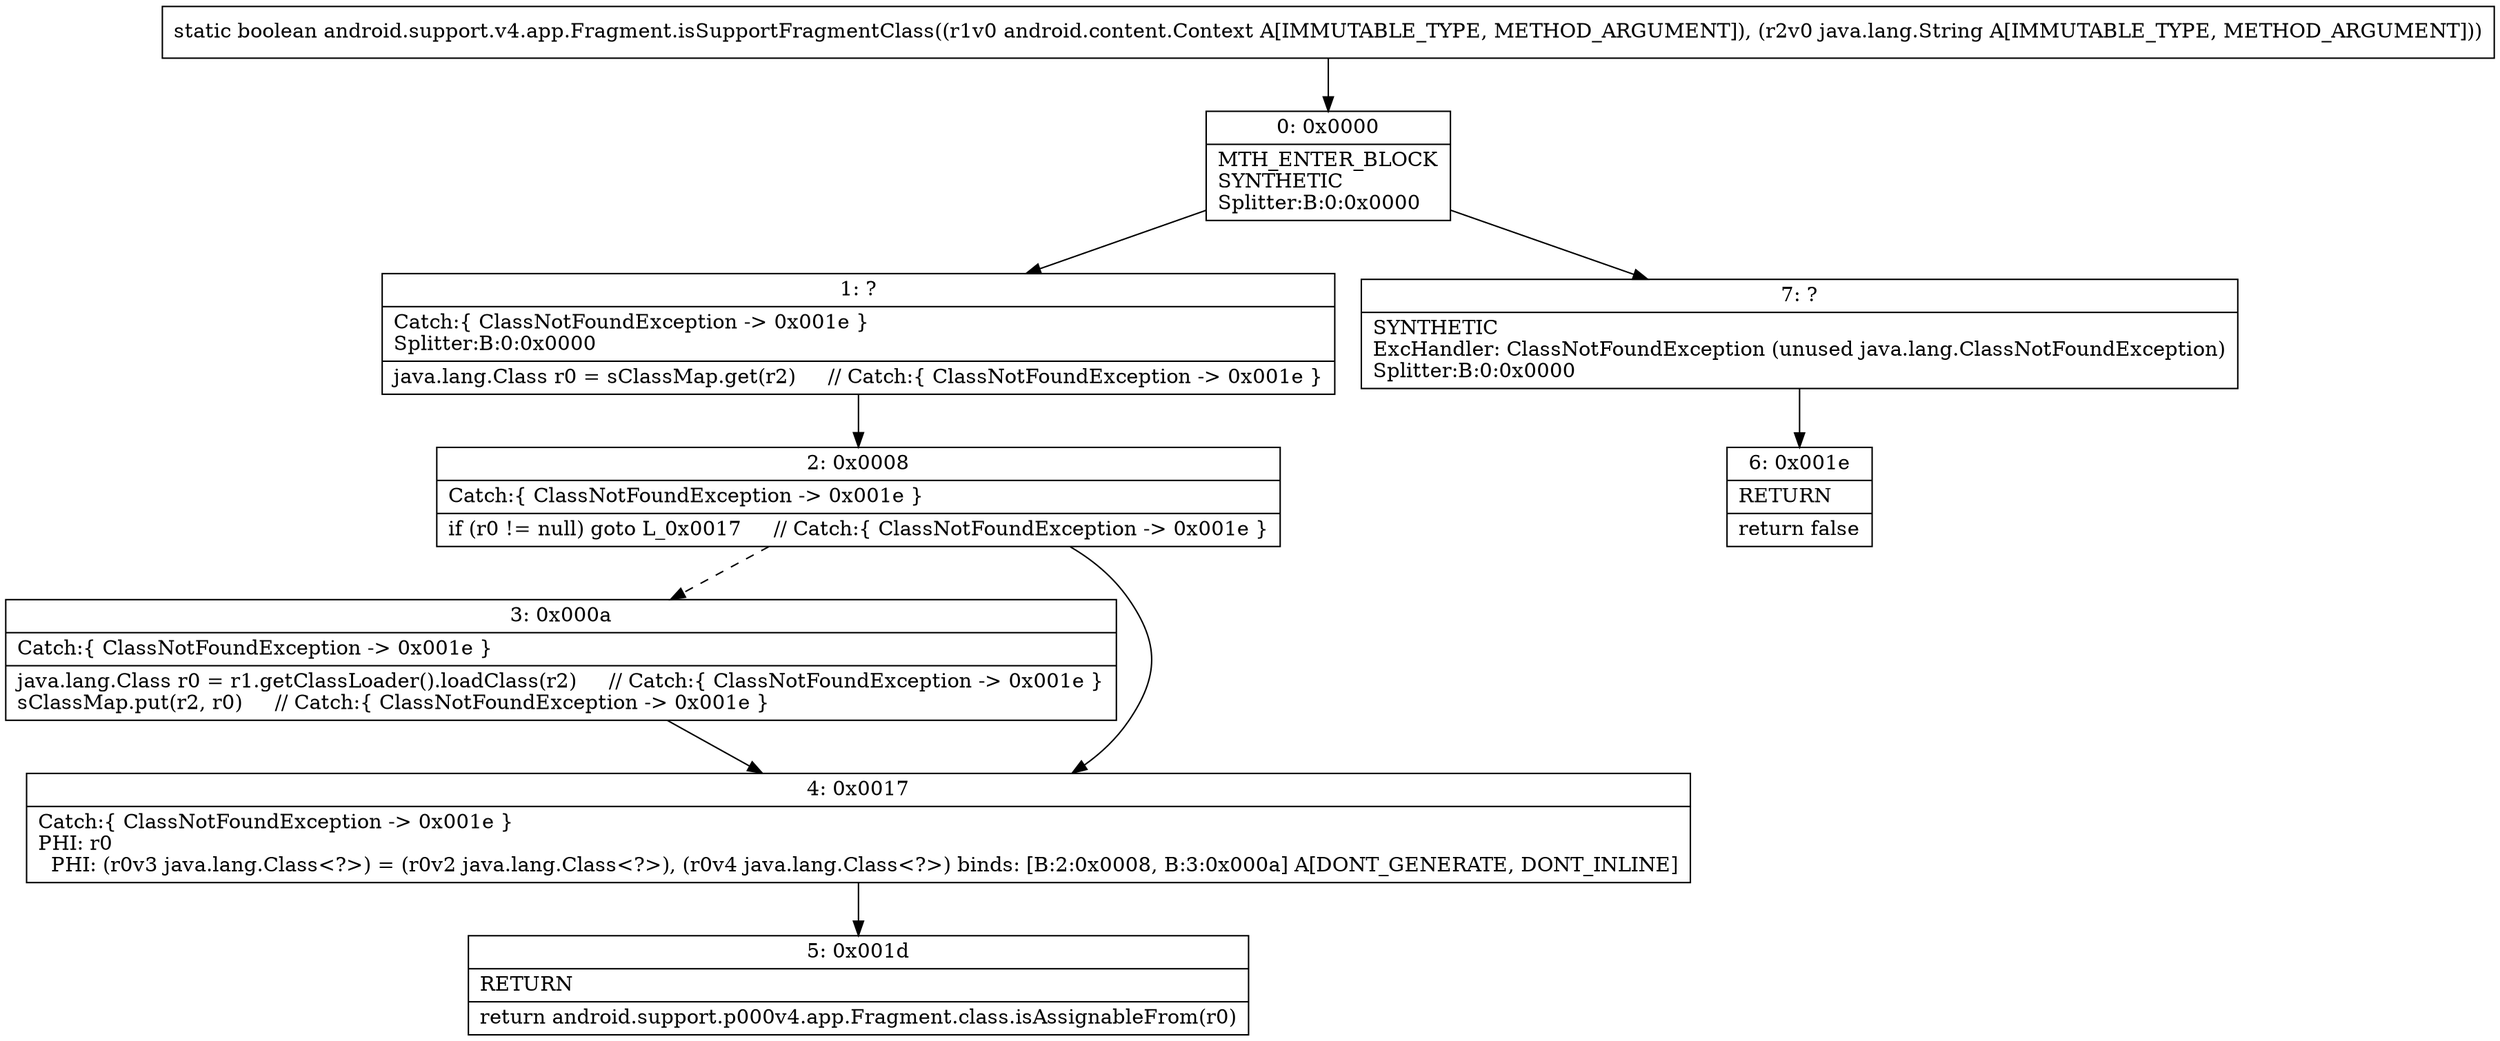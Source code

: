 digraph "CFG forandroid.support.v4.app.Fragment.isSupportFragmentClass(Landroid\/content\/Context;Ljava\/lang\/String;)Z" {
Node_0 [shape=record,label="{0\:\ 0x0000|MTH_ENTER_BLOCK\lSYNTHETIC\lSplitter:B:0:0x0000\l}"];
Node_1 [shape=record,label="{1\:\ ?|Catch:\{ ClassNotFoundException \-\> 0x001e \}\lSplitter:B:0:0x0000\l|java.lang.Class r0 = sClassMap.get(r2)     \/\/ Catch:\{ ClassNotFoundException \-\> 0x001e \}\l}"];
Node_2 [shape=record,label="{2\:\ 0x0008|Catch:\{ ClassNotFoundException \-\> 0x001e \}\l|if (r0 != null) goto L_0x0017     \/\/ Catch:\{ ClassNotFoundException \-\> 0x001e \}\l}"];
Node_3 [shape=record,label="{3\:\ 0x000a|Catch:\{ ClassNotFoundException \-\> 0x001e \}\l|java.lang.Class r0 = r1.getClassLoader().loadClass(r2)     \/\/ Catch:\{ ClassNotFoundException \-\> 0x001e \}\lsClassMap.put(r2, r0)     \/\/ Catch:\{ ClassNotFoundException \-\> 0x001e \}\l}"];
Node_4 [shape=record,label="{4\:\ 0x0017|Catch:\{ ClassNotFoundException \-\> 0x001e \}\lPHI: r0 \l  PHI: (r0v3 java.lang.Class\<?\>) = (r0v2 java.lang.Class\<?\>), (r0v4 java.lang.Class\<?\>) binds: [B:2:0x0008, B:3:0x000a] A[DONT_GENERATE, DONT_INLINE]\l}"];
Node_5 [shape=record,label="{5\:\ 0x001d|RETURN\l|return android.support.p000v4.app.Fragment.class.isAssignableFrom(r0)\l}"];
Node_6 [shape=record,label="{6\:\ 0x001e|RETURN\l|return false\l}"];
Node_7 [shape=record,label="{7\:\ ?|SYNTHETIC\lExcHandler: ClassNotFoundException (unused java.lang.ClassNotFoundException)\lSplitter:B:0:0x0000\l}"];
MethodNode[shape=record,label="{static boolean android.support.v4.app.Fragment.isSupportFragmentClass((r1v0 android.content.Context A[IMMUTABLE_TYPE, METHOD_ARGUMENT]), (r2v0 java.lang.String A[IMMUTABLE_TYPE, METHOD_ARGUMENT])) }"];
MethodNode -> Node_0;
Node_0 -> Node_1;
Node_0 -> Node_7;
Node_1 -> Node_2;
Node_2 -> Node_3[style=dashed];
Node_2 -> Node_4;
Node_3 -> Node_4;
Node_4 -> Node_5;
Node_7 -> Node_6;
}

